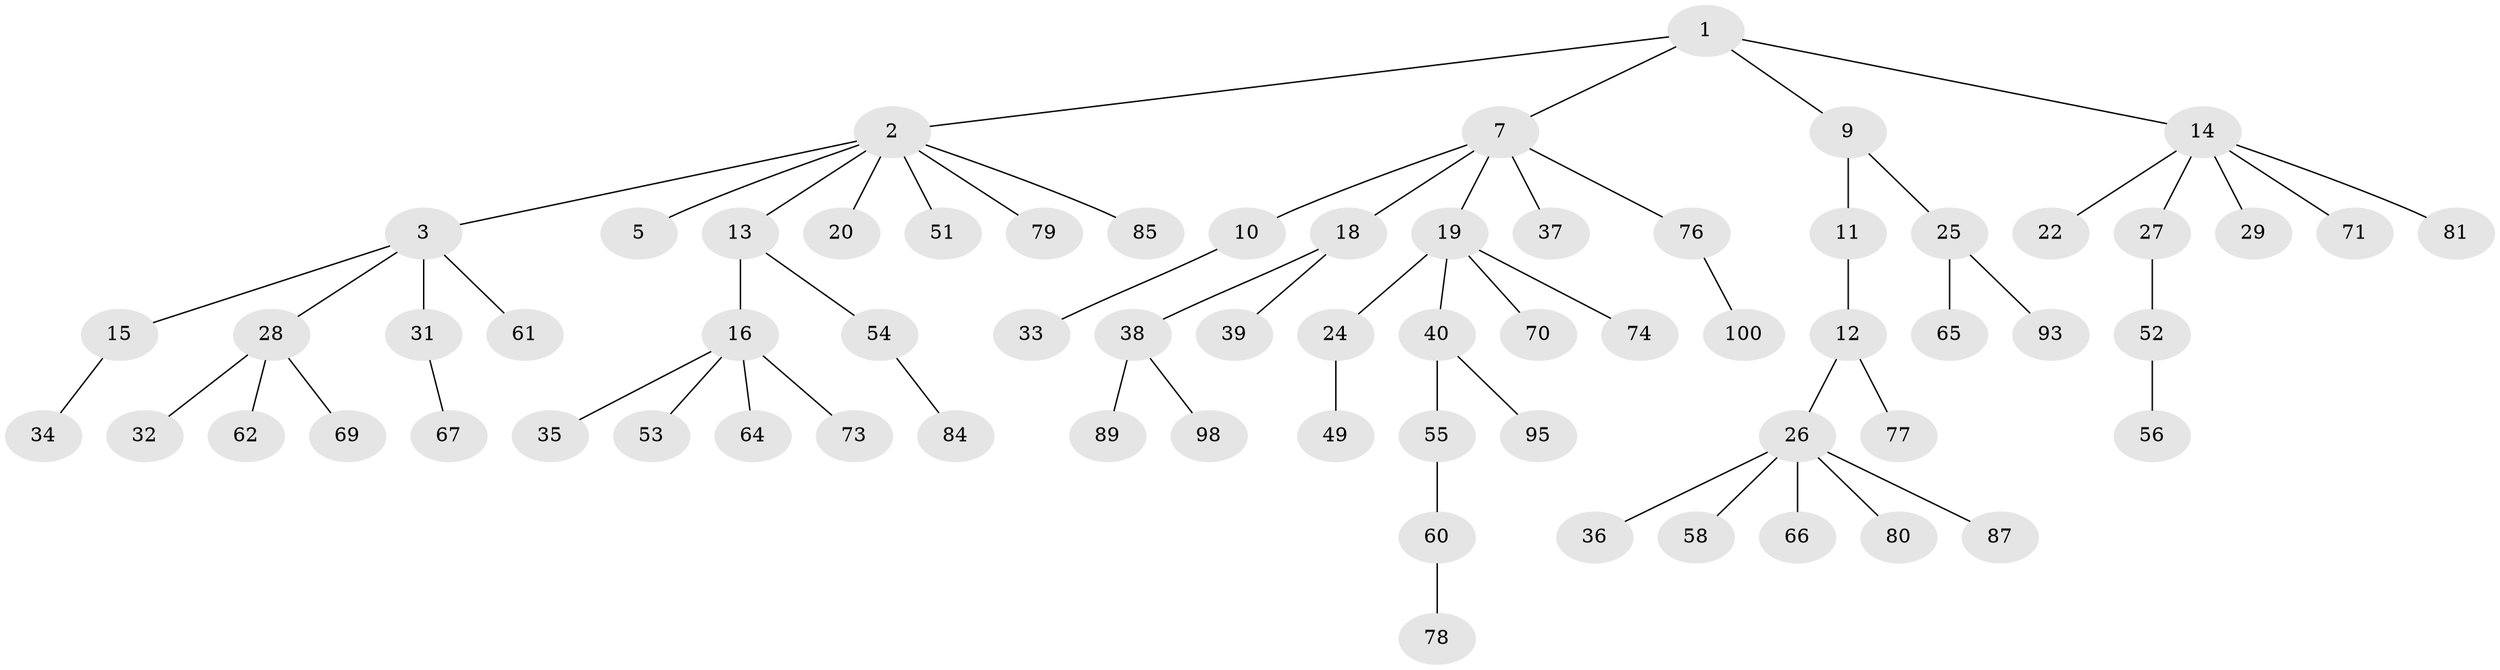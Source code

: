 // original degree distribution, {3: 0.12, 5: 0.04, 2: 0.26, 4: 0.09, 6: 0.01, 1: 0.48}
// Generated by graph-tools (version 1.1) at 2025/38/02/21/25 10:38:55]
// undirected, 67 vertices, 66 edges
graph export_dot {
graph [start="1"]
  node [color=gray90,style=filled];
  1 [super="+6"];
  2 [super="+4"];
  3 [super="+23"];
  5 [super="+48"];
  7 [super="+8"];
  9 [super="+17"];
  10 [super="+63"];
  11 [super="+47"];
  12 [super="+57"];
  13;
  14 [super="+45"];
  15;
  16 [super="+44"];
  18 [super="+21"];
  19 [super="+30"];
  20;
  22;
  24;
  25 [super="+97"];
  26 [super="+46"];
  27 [super="+42"];
  28 [super="+50"];
  29 [super="+75"];
  31;
  32 [super="+90"];
  33;
  34 [super="+83"];
  35;
  36 [super="+88"];
  37;
  38 [super="+68"];
  39 [super="+43"];
  40 [super="+41"];
  49;
  51;
  52;
  53 [super="+72"];
  54 [super="+59"];
  55;
  56;
  58;
  60 [super="+94"];
  61;
  62;
  64;
  65;
  66 [super="+86"];
  67 [super="+82"];
  69 [super="+91"];
  70;
  71;
  73 [super="+92"];
  74;
  76 [super="+99"];
  77;
  78;
  79;
  80;
  81;
  84 [super="+96"];
  85;
  87;
  89;
  93;
  95;
  98;
  100;
  1 -- 2;
  1 -- 14;
  1 -- 9;
  1 -- 7;
  2 -- 3;
  2 -- 20;
  2 -- 85;
  2 -- 51;
  2 -- 5;
  2 -- 13;
  2 -- 79;
  3 -- 15;
  3 -- 28;
  3 -- 61;
  3 -- 31;
  7 -- 18;
  7 -- 19;
  7 -- 10;
  7 -- 76;
  7 -- 37;
  9 -- 11;
  9 -- 25;
  10 -- 33;
  11 -- 12;
  12 -- 26;
  12 -- 77;
  13 -- 16;
  13 -- 54;
  14 -- 22;
  14 -- 27;
  14 -- 29;
  14 -- 81;
  14 -- 71;
  15 -- 34;
  16 -- 35;
  16 -- 64;
  16 -- 73;
  16 -- 53;
  18 -- 39;
  18 -- 38;
  19 -- 24;
  19 -- 40;
  19 -- 70;
  19 -- 74;
  24 -- 49;
  25 -- 65;
  25 -- 93;
  26 -- 36;
  26 -- 80;
  26 -- 58;
  26 -- 66;
  26 -- 87;
  27 -- 52;
  28 -- 32;
  28 -- 69;
  28 -- 62;
  31 -- 67;
  38 -- 98;
  38 -- 89;
  40 -- 55;
  40 -- 95;
  52 -- 56;
  54 -- 84;
  55 -- 60;
  60 -- 78;
  76 -- 100;
}
